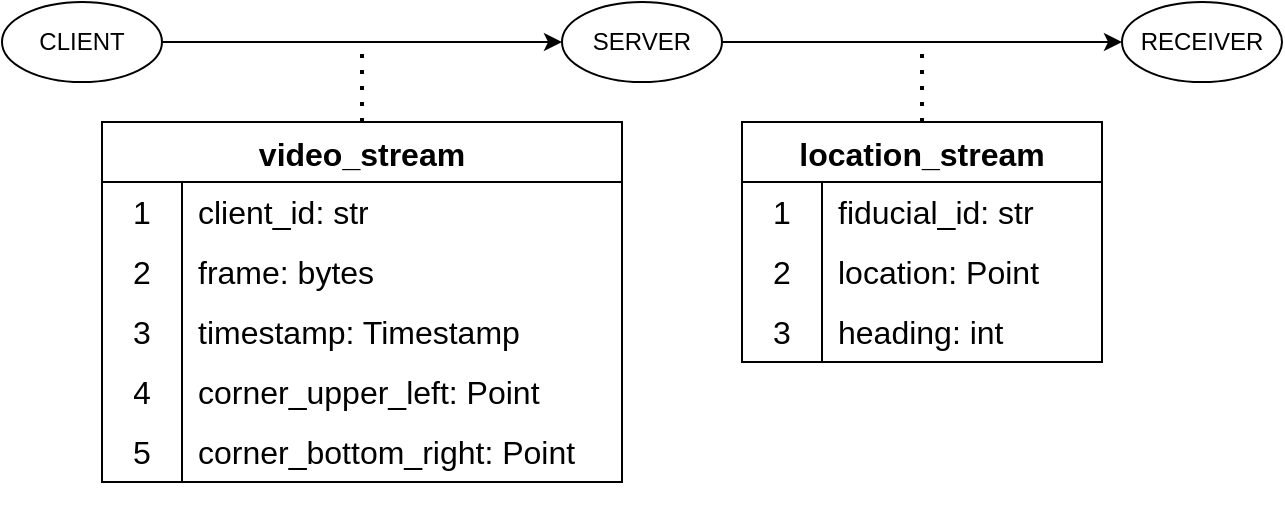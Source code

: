<mxfile version="20.8.16" type="device"><diagram name="Page-1" id="JWlhf868K9hY7RxE80pY"><mxGraphModel dx="794" dy="1106" grid="1" gridSize="10" guides="1" tooltips="1" connect="1" arrows="1" fold="1" page="1" pageScale="1" pageWidth="850" pageHeight="1100" math="0" shadow="0"><root><mxCell id="0"/><mxCell id="1" parent="0"/><mxCell id="XJKbmh_eqoYTH4Dd0hII-1" value="CLIENT" style="ellipse;whiteSpace=wrap;html=1;" parent="1" vertex="1"><mxGeometry x="100" y="500" width="80" height="40" as="geometry"/></mxCell><mxCell id="XJKbmh_eqoYTH4Dd0hII-2" value="SERVER" style="ellipse;whiteSpace=wrap;html=1;" parent="1" vertex="1"><mxGeometry x="380" y="500" width="80" height="40" as="geometry"/></mxCell><mxCell id="XJKbmh_eqoYTH4Dd0hII-3" value="&lt;div&gt;RECEIVER&lt;/div&gt;" style="ellipse;whiteSpace=wrap;html=1;" parent="1" vertex="1"><mxGeometry x="660" y="500" width="80" height="40" as="geometry"/></mxCell><mxCell id="XJKbmh_eqoYTH4Dd0hII-4" value="" style="endArrow=classic;html=1;rounded=0;" parent="1" source="XJKbmh_eqoYTH4Dd0hII-1" target="XJKbmh_eqoYTH4Dd0hII-2" edge="1"><mxGeometry width="50" height="50" relative="1" as="geometry"><mxPoint x="400" y="600" as="sourcePoint"/><mxPoint x="450" y="550" as="targetPoint"/></mxGeometry></mxCell><mxCell id="XJKbmh_eqoYTH4Dd0hII-5" value="" style="endArrow=classic;html=1;rounded=0;" parent="1" source="XJKbmh_eqoYTH4Dd0hII-2" target="XJKbmh_eqoYTH4Dd0hII-3" edge="1"><mxGeometry width="50" height="50" relative="1" as="geometry"><mxPoint x="400" y="600" as="sourcePoint"/><mxPoint x="450" y="550" as="targetPoint"/></mxGeometry></mxCell><mxCell id="XJKbmh_eqoYTH4Dd0hII-12" value="video_stream" style="shape=table;startSize=30;container=1;collapsible=0;childLayout=tableLayout;fixedRows=1;rowLines=0;fontStyle=1;strokeColor=default;fontSize=16;" parent="1" vertex="1"><mxGeometry x="150" y="560" width="260" height="180" as="geometry"/></mxCell><mxCell id="XJKbmh_eqoYTH4Dd0hII-13" value="" style="shape=tableRow;horizontal=0;startSize=0;swimlaneHead=0;swimlaneBody=0;top=0;left=0;bottom=0;right=0;collapsible=0;dropTarget=0;fillColor=none;points=[[0,0.5],[1,0.5]];portConstraint=eastwest;strokeColor=inherit;fontSize=16;" parent="XJKbmh_eqoYTH4Dd0hII-12" vertex="1"><mxGeometry y="30" width="260" height="30" as="geometry"/></mxCell><mxCell id="XJKbmh_eqoYTH4Dd0hII-14" value="1" style="shape=partialRectangle;html=1;whiteSpace=wrap;connectable=0;fillColor=none;top=0;left=0;bottom=0;right=0;overflow=hidden;pointerEvents=1;strokeColor=inherit;fontSize=16;" parent="XJKbmh_eqoYTH4Dd0hII-13" vertex="1"><mxGeometry width="40" height="30" as="geometry"><mxRectangle width="40" height="30" as="alternateBounds"/></mxGeometry></mxCell><mxCell id="XJKbmh_eqoYTH4Dd0hII-15" value="client_id: str" style="shape=partialRectangle;html=1;whiteSpace=wrap;connectable=0;fillColor=none;top=0;left=0;bottom=0;right=0;align=left;spacingLeft=6;overflow=hidden;strokeColor=inherit;fontSize=16;" parent="XJKbmh_eqoYTH4Dd0hII-13" vertex="1"><mxGeometry x="40" width="220" height="30" as="geometry"><mxRectangle width="220" height="30" as="alternateBounds"/></mxGeometry></mxCell><mxCell id="XJKbmh_eqoYTH4Dd0hII-16" value="" style="shape=tableRow;horizontal=0;startSize=0;swimlaneHead=0;swimlaneBody=0;top=0;left=0;bottom=0;right=0;collapsible=0;dropTarget=0;fillColor=none;points=[[0,0.5],[1,0.5]];portConstraint=eastwest;strokeColor=inherit;fontSize=16;" parent="XJKbmh_eqoYTH4Dd0hII-12" vertex="1"><mxGeometry y="60" width="260" height="30" as="geometry"/></mxCell><mxCell id="XJKbmh_eqoYTH4Dd0hII-17" value="2" style="shape=partialRectangle;html=1;whiteSpace=wrap;connectable=0;fillColor=none;top=0;left=0;bottom=0;right=0;overflow=hidden;strokeColor=inherit;fontSize=16;" parent="XJKbmh_eqoYTH4Dd0hII-16" vertex="1"><mxGeometry width="40" height="30" as="geometry"><mxRectangle width="40" height="30" as="alternateBounds"/></mxGeometry></mxCell><mxCell id="XJKbmh_eqoYTH4Dd0hII-18" value="frame: bytes" style="shape=partialRectangle;html=1;whiteSpace=wrap;connectable=0;fillColor=none;top=0;left=0;bottom=0;right=0;align=left;spacingLeft=6;overflow=hidden;strokeColor=inherit;fontSize=16;" parent="XJKbmh_eqoYTH4Dd0hII-16" vertex="1"><mxGeometry x="40" width="220" height="30" as="geometry"><mxRectangle width="220" height="30" as="alternateBounds"/></mxGeometry></mxCell><mxCell id="XJKbmh_eqoYTH4Dd0hII-47" style="shape=tableRow;horizontal=0;startSize=0;swimlaneHead=0;swimlaneBody=0;top=0;left=0;bottom=0;right=0;collapsible=0;dropTarget=0;fillColor=none;points=[[0,0.5],[1,0.5]];portConstraint=eastwest;strokeColor=inherit;fontSize=16;" parent="XJKbmh_eqoYTH4Dd0hII-12" vertex="1"><mxGeometry y="90" width="260" height="30" as="geometry"/></mxCell><mxCell id="XJKbmh_eqoYTH4Dd0hII-48" value="3" style="shape=partialRectangle;html=1;whiteSpace=wrap;connectable=0;fillColor=none;top=0;left=0;bottom=0;right=0;overflow=hidden;strokeColor=inherit;fontSize=16;" parent="XJKbmh_eqoYTH4Dd0hII-47" vertex="1"><mxGeometry width="40" height="30" as="geometry"><mxRectangle width="40" height="30" as="alternateBounds"/></mxGeometry></mxCell><mxCell id="XJKbmh_eqoYTH4Dd0hII-49" value="timestamp: Timestamp" style="shape=partialRectangle;html=1;whiteSpace=wrap;connectable=0;fillColor=none;top=0;left=0;bottom=0;right=0;align=left;spacingLeft=6;overflow=hidden;strokeColor=inherit;fontSize=16;" parent="XJKbmh_eqoYTH4Dd0hII-47" vertex="1"><mxGeometry x="40" width="220" height="30" as="geometry"><mxRectangle width="220" height="30" as="alternateBounds"/></mxGeometry></mxCell><mxCell id="XJKbmh_eqoYTH4Dd0hII-50" style="shape=tableRow;horizontal=0;startSize=0;swimlaneHead=0;swimlaneBody=0;top=0;left=0;bottom=0;right=0;collapsible=0;dropTarget=0;fillColor=none;points=[[0,0.5],[1,0.5]];portConstraint=eastwest;strokeColor=inherit;fontSize=16;" parent="XJKbmh_eqoYTH4Dd0hII-12" vertex="1"><mxGeometry y="120" width="260" height="30" as="geometry"/></mxCell><mxCell id="XJKbmh_eqoYTH4Dd0hII-51" value="4" style="shape=partialRectangle;html=1;whiteSpace=wrap;connectable=0;fillColor=none;top=0;left=0;bottom=0;right=0;overflow=hidden;strokeColor=inherit;fontSize=16;" parent="XJKbmh_eqoYTH4Dd0hII-50" vertex="1"><mxGeometry width="40" height="30" as="geometry"><mxRectangle width="40" height="30" as="alternateBounds"/></mxGeometry></mxCell><mxCell id="XJKbmh_eqoYTH4Dd0hII-52" value="corner_upper_left: Point" style="shape=partialRectangle;html=1;whiteSpace=wrap;connectable=0;fillColor=none;top=0;left=0;bottom=0;right=0;align=left;spacingLeft=6;overflow=hidden;strokeColor=inherit;fontSize=16;" parent="XJKbmh_eqoYTH4Dd0hII-50" vertex="1"><mxGeometry x="40" width="220" height="30" as="geometry"><mxRectangle width="220" height="30" as="alternateBounds"/></mxGeometry></mxCell><mxCell id="XJKbmh_eqoYTH4Dd0hII-53" style="shape=tableRow;horizontal=0;startSize=0;swimlaneHead=0;swimlaneBody=0;top=0;left=0;bottom=0;right=0;collapsible=0;dropTarget=0;fillColor=none;points=[[0,0.5],[1,0.5]];portConstraint=eastwest;strokeColor=inherit;fontSize=16;" parent="XJKbmh_eqoYTH4Dd0hII-12" vertex="1"><mxGeometry y="150" width="260" height="30" as="geometry"/></mxCell><mxCell id="XJKbmh_eqoYTH4Dd0hII-54" value="5" style="shape=partialRectangle;html=1;whiteSpace=wrap;connectable=0;fillColor=none;top=0;left=0;bottom=0;right=0;overflow=hidden;strokeColor=inherit;fontSize=16;" parent="XJKbmh_eqoYTH4Dd0hII-53" vertex="1"><mxGeometry width="40" height="30" as="geometry"><mxRectangle width="40" height="30" as="alternateBounds"/></mxGeometry></mxCell><mxCell id="XJKbmh_eqoYTH4Dd0hII-55" value="corner_bottom_right: Point" style="shape=partialRectangle;html=1;whiteSpace=wrap;connectable=0;fillColor=none;top=0;left=0;bottom=0;right=0;align=left;spacingLeft=6;overflow=hidden;strokeColor=inherit;fontSize=16;" parent="XJKbmh_eqoYTH4Dd0hII-53" vertex="1"><mxGeometry x="40" width="220" height="30" as="geometry"><mxRectangle width="220" height="30" as="alternateBounds"/></mxGeometry></mxCell><mxCell id="XJKbmh_eqoYTH4Dd0hII-22" value="" style="shape=tableRow;horizontal=0;startSize=0;swimlaneHead=0;swimlaneBody=0;top=0;left=0;bottom=0;right=0;collapsible=0;dropTarget=0;fillColor=none;points=[[0,0.5],[1,0.5]];portConstraint=eastwest;strokeColor=inherit;fontSize=16;" parent="1" vertex="1"><mxGeometry x="190" y="670" width="180" height="30" as="geometry"/></mxCell><mxCell id="XJKbmh_eqoYTH4Dd0hII-25" value="" style="shape=tableRow;horizontal=0;startSize=0;swimlaneHead=0;swimlaneBody=0;top=0;left=0;bottom=0;right=0;collapsible=0;dropTarget=0;fillColor=none;points=[[0,0.5],[1,0.5]];portConstraint=eastwest;strokeColor=inherit;fontSize=16;" parent="1" vertex="1"><mxGeometry x="190" y="700" width="180" height="30" as="geometry"/></mxCell><mxCell id="XJKbmh_eqoYTH4Dd0hII-28" value="" style="shape=tableRow;horizontal=0;startSize=0;swimlaneHead=0;swimlaneBody=0;top=0;left=0;bottom=0;right=0;collapsible=0;dropTarget=0;fillColor=none;points=[[0,0.5],[1,0.5]];portConstraint=eastwest;strokeColor=inherit;fontSize=16;" parent="1" vertex="1"><mxGeometry x="190" y="730" width="180" height="30" as="geometry"/></mxCell><mxCell id="XJKbmh_eqoYTH4Dd0hII-31" value="location_stream" style="shape=table;startSize=30;container=1;collapsible=0;childLayout=tableLayout;fixedRows=1;rowLines=0;fontStyle=1;strokeColor=default;fontSize=16;" parent="1" vertex="1"><mxGeometry x="470" y="560" width="180" height="120" as="geometry"/></mxCell><mxCell id="XJKbmh_eqoYTH4Dd0hII-32" value="" style="shape=tableRow;horizontal=0;startSize=0;swimlaneHead=0;swimlaneBody=0;top=0;left=0;bottom=0;right=0;collapsible=0;dropTarget=0;fillColor=none;points=[[0,0.5],[1,0.5]];portConstraint=eastwest;strokeColor=inherit;fontSize=16;" parent="XJKbmh_eqoYTH4Dd0hII-31" vertex="1"><mxGeometry y="30" width="180" height="30" as="geometry"/></mxCell><mxCell id="XJKbmh_eqoYTH4Dd0hII-33" value="1" style="shape=partialRectangle;html=1;whiteSpace=wrap;connectable=0;fillColor=none;top=0;left=0;bottom=0;right=0;overflow=hidden;pointerEvents=1;strokeColor=inherit;fontSize=16;" parent="XJKbmh_eqoYTH4Dd0hII-32" vertex="1"><mxGeometry width="40" height="30" as="geometry"><mxRectangle width="40" height="30" as="alternateBounds"/></mxGeometry></mxCell><mxCell id="XJKbmh_eqoYTH4Dd0hII-34" value="fiducial_id: str" style="shape=partialRectangle;html=1;whiteSpace=wrap;connectable=0;fillColor=none;top=0;left=0;bottom=0;right=0;align=left;spacingLeft=6;overflow=hidden;strokeColor=inherit;fontSize=16;" parent="XJKbmh_eqoYTH4Dd0hII-32" vertex="1"><mxGeometry x="40" width="140" height="30" as="geometry"><mxRectangle width="140" height="30" as="alternateBounds"/></mxGeometry></mxCell><mxCell id="XJKbmh_eqoYTH4Dd0hII-35" value="" style="shape=tableRow;horizontal=0;startSize=0;swimlaneHead=0;swimlaneBody=0;top=0;left=0;bottom=0;right=0;collapsible=0;dropTarget=0;fillColor=none;points=[[0,0.5],[1,0.5]];portConstraint=eastwest;strokeColor=inherit;fontSize=16;" parent="XJKbmh_eqoYTH4Dd0hII-31" vertex="1"><mxGeometry y="60" width="180" height="30" as="geometry"/></mxCell><mxCell id="XJKbmh_eqoYTH4Dd0hII-36" value="2" style="shape=partialRectangle;html=1;whiteSpace=wrap;connectable=0;fillColor=none;top=0;left=0;bottom=0;right=0;overflow=hidden;strokeColor=inherit;fontSize=16;" parent="XJKbmh_eqoYTH4Dd0hII-35" vertex="1"><mxGeometry width="40" height="30" as="geometry"><mxRectangle width="40" height="30" as="alternateBounds"/></mxGeometry></mxCell><mxCell id="XJKbmh_eqoYTH4Dd0hII-37" value="location: Point" style="shape=partialRectangle;html=1;whiteSpace=wrap;connectable=0;fillColor=none;top=0;left=0;bottom=0;right=0;align=left;spacingLeft=6;overflow=hidden;strokeColor=inherit;fontSize=16;" parent="XJKbmh_eqoYTH4Dd0hII-35" vertex="1"><mxGeometry x="40" width="140" height="30" as="geometry"><mxRectangle width="140" height="30" as="alternateBounds"/></mxGeometry></mxCell><mxCell id="XJKbmh_eqoYTH4Dd0hII-38" value="" style="shape=tableRow;horizontal=0;startSize=0;swimlaneHead=0;swimlaneBody=0;top=0;left=0;bottom=0;right=0;collapsible=0;dropTarget=0;fillColor=none;points=[[0,0.5],[1,0.5]];portConstraint=eastwest;strokeColor=inherit;fontSize=16;" parent="XJKbmh_eqoYTH4Dd0hII-31" vertex="1"><mxGeometry y="90" width="180" height="30" as="geometry"/></mxCell><mxCell id="XJKbmh_eqoYTH4Dd0hII-39" value="3" style="shape=partialRectangle;html=1;whiteSpace=wrap;connectable=0;fillColor=none;top=0;left=0;bottom=0;right=0;overflow=hidden;strokeColor=inherit;fontSize=16;" parent="XJKbmh_eqoYTH4Dd0hII-38" vertex="1"><mxGeometry width="40" height="30" as="geometry"><mxRectangle width="40" height="30" as="alternateBounds"/></mxGeometry></mxCell><mxCell id="XJKbmh_eqoYTH4Dd0hII-40" value="heading: int" style="shape=partialRectangle;html=1;whiteSpace=wrap;connectable=0;fillColor=none;top=0;left=0;bottom=0;right=0;align=left;spacingLeft=6;overflow=hidden;strokeColor=inherit;fontSize=16;" parent="XJKbmh_eqoYTH4Dd0hII-38" vertex="1"><mxGeometry x="40" width="140" height="30" as="geometry"><mxRectangle width="140" height="30" as="alternateBounds"/></mxGeometry></mxCell><mxCell id="XJKbmh_eqoYTH4Dd0hII-56" value="" style="endArrow=none;dashed=1;html=1;dashPattern=1 3;strokeWidth=2;rounded=0;" parent="1" source="XJKbmh_eqoYTH4Dd0hII-12" edge="1"><mxGeometry width="50" height="50" relative="1" as="geometry"><mxPoint x="400" y="600" as="sourcePoint"/><mxPoint x="280" y="520" as="targetPoint"/></mxGeometry></mxCell><mxCell id="XJKbmh_eqoYTH4Dd0hII-57" value="" style="endArrow=none;dashed=1;html=1;dashPattern=1 3;strokeWidth=2;rounded=0;" parent="1" source="XJKbmh_eqoYTH4Dd0hII-31" edge="1"><mxGeometry width="50" height="50" relative="1" as="geometry"><mxPoint x="400" y="600" as="sourcePoint"/><mxPoint x="560" y="520" as="targetPoint"/></mxGeometry></mxCell></root></mxGraphModel></diagram></mxfile>